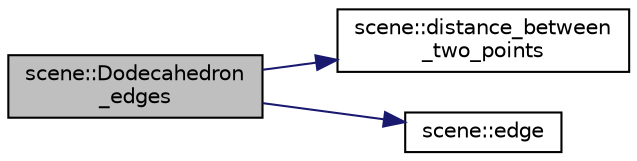 digraph "scene::Dodecahedron_edges"
{
  edge [fontname="Helvetica",fontsize="10",labelfontname="Helvetica",labelfontsize="10"];
  node [fontname="Helvetica",fontsize="10",shape=record];
  rankdir="LR";
  Node42 [label="scene::Dodecahedron\l_edges",height=0.2,width=0.4,color="black", fillcolor="grey75", style="filled", fontcolor="black"];
  Node42 -> Node43 [color="midnightblue",fontsize="10",style="solid",fontname="Helvetica"];
  Node43 [label="scene::distance_between\l_two_points",height=0.2,width=0.4,color="black", fillcolor="white", style="filled",URL="$df/db1/classscene.html#aaf5177df302c163136d51febef20e950"];
  Node42 -> Node44 [color="midnightblue",fontsize="10",style="solid",fontname="Helvetica"];
  Node44 [label="scene::edge",height=0.2,width=0.4,color="black", fillcolor="white", style="filled",URL="$df/db1/classscene.html#a677ae83722aa5d740021e8cac56bab48"];
}
